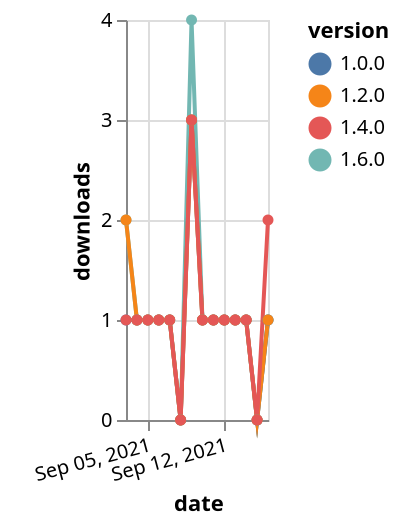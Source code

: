 {"$schema": "https://vega.github.io/schema/vega-lite/v5.json", "description": "A simple bar chart with embedded data.", "data": {"values": [{"date": "2021-09-03", "total": 124, "delta": 2, "version": "1.6.0"}, {"date": "2021-09-04", "total": 125, "delta": 1, "version": "1.6.0"}, {"date": "2021-09-05", "total": 126, "delta": 1, "version": "1.6.0"}, {"date": "2021-09-06", "total": 127, "delta": 1, "version": "1.6.0"}, {"date": "2021-09-07", "total": 128, "delta": 1, "version": "1.6.0"}, {"date": "2021-09-08", "total": 128, "delta": 0, "version": "1.6.0"}, {"date": "2021-09-09", "total": 132, "delta": 4, "version": "1.6.0"}, {"date": "2021-09-10", "total": 133, "delta": 1, "version": "1.6.0"}, {"date": "2021-09-11", "total": 134, "delta": 1, "version": "1.6.0"}, {"date": "2021-09-12", "total": 135, "delta": 1, "version": "1.6.0"}, {"date": "2021-09-13", "total": 136, "delta": 1, "version": "1.6.0"}, {"date": "2021-09-14", "total": 137, "delta": 1, "version": "1.6.0"}, {"date": "2021-09-15", "total": 137, "delta": 0, "version": "1.6.0"}, {"date": "2021-09-16", "total": 138, "delta": 1, "version": "1.6.0"}, {"date": "2021-09-03", "total": 204, "delta": 1, "version": "1.0.0"}, {"date": "2021-09-04", "total": 205, "delta": 1, "version": "1.0.0"}, {"date": "2021-09-05", "total": 206, "delta": 1, "version": "1.0.0"}, {"date": "2021-09-06", "total": 207, "delta": 1, "version": "1.0.0"}, {"date": "2021-09-07", "total": 208, "delta": 1, "version": "1.0.0"}, {"date": "2021-09-08", "total": 208, "delta": 0, "version": "1.0.0"}, {"date": "2021-09-09", "total": 211, "delta": 3, "version": "1.0.0"}, {"date": "2021-09-10", "total": 212, "delta": 1, "version": "1.0.0"}, {"date": "2021-09-11", "total": 213, "delta": 1, "version": "1.0.0"}, {"date": "2021-09-12", "total": 214, "delta": 1, "version": "1.0.0"}, {"date": "2021-09-13", "total": 215, "delta": 1, "version": "1.0.0"}, {"date": "2021-09-14", "total": 216, "delta": 1, "version": "1.0.0"}, {"date": "2021-09-15", "total": 216, "delta": 0, "version": "1.0.0"}, {"date": "2021-09-16", "total": 217, "delta": 1, "version": "1.0.0"}, {"date": "2021-09-03", "total": 178, "delta": 2, "version": "1.2.0"}, {"date": "2021-09-04", "total": 179, "delta": 1, "version": "1.2.0"}, {"date": "2021-09-05", "total": 180, "delta": 1, "version": "1.2.0"}, {"date": "2021-09-06", "total": 181, "delta": 1, "version": "1.2.0"}, {"date": "2021-09-07", "total": 182, "delta": 1, "version": "1.2.0"}, {"date": "2021-09-08", "total": 182, "delta": 0, "version": "1.2.0"}, {"date": "2021-09-09", "total": 185, "delta": 3, "version": "1.2.0"}, {"date": "2021-09-10", "total": 186, "delta": 1, "version": "1.2.0"}, {"date": "2021-09-11", "total": 187, "delta": 1, "version": "1.2.0"}, {"date": "2021-09-12", "total": 188, "delta": 1, "version": "1.2.0"}, {"date": "2021-09-13", "total": 189, "delta": 1, "version": "1.2.0"}, {"date": "2021-09-14", "total": 190, "delta": 1, "version": "1.2.0"}, {"date": "2021-09-15", "total": 190, "delta": 0, "version": "1.2.0"}, {"date": "2021-09-16", "total": 191, "delta": 1, "version": "1.2.0"}, {"date": "2021-09-03", "total": 206, "delta": 1, "version": "1.4.0"}, {"date": "2021-09-04", "total": 207, "delta": 1, "version": "1.4.0"}, {"date": "2021-09-05", "total": 208, "delta": 1, "version": "1.4.0"}, {"date": "2021-09-06", "total": 209, "delta": 1, "version": "1.4.0"}, {"date": "2021-09-07", "total": 210, "delta": 1, "version": "1.4.0"}, {"date": "2021-09-08", "total": 210, "delta": 0, "version": "1.4.0"}, {"date": "2021-09-09", "total": 213, "delta": 3, "version": "1.4.0"}, {"date": "2021-09-10", "total": 214, "delta": 1, "version": "1.4.0"}, {"date": "2021-09-11", "total": 215, "delta": 1, "version": "1.4.0"}, {"date": "2021-09-12", "total": 216, "delta": 1, "version": "1.4.0"}, {"date": "2021-09-13", "total": 217, "delta": 1, "version": "1.4.0"}, {"date": "2021-09-14", "total": 218, "delta": 1, "version": "1.4.0"}, {"date": "2021-09-15", "total": 218, "delta": 0, "version": "1.4.0"}, {"date": "2021-09-16", "total": 220, "delta": 2, "version": "1.4.0"}]}, "width": "container", "mark": {"type": "line", "point": {"filled": true}}, "encoding": {"x": {"field": "date", "type": "temporal", "timeUnit": "yearmonthdate", "title": "date", "axis": {"labelAngle": -15}}, "y": {"field": "delta", "type": "quantitative", "title": "downloads"}, "color": {"field": "version", "type": "nominal"}, "tooltip": {"field": "delta"}}}